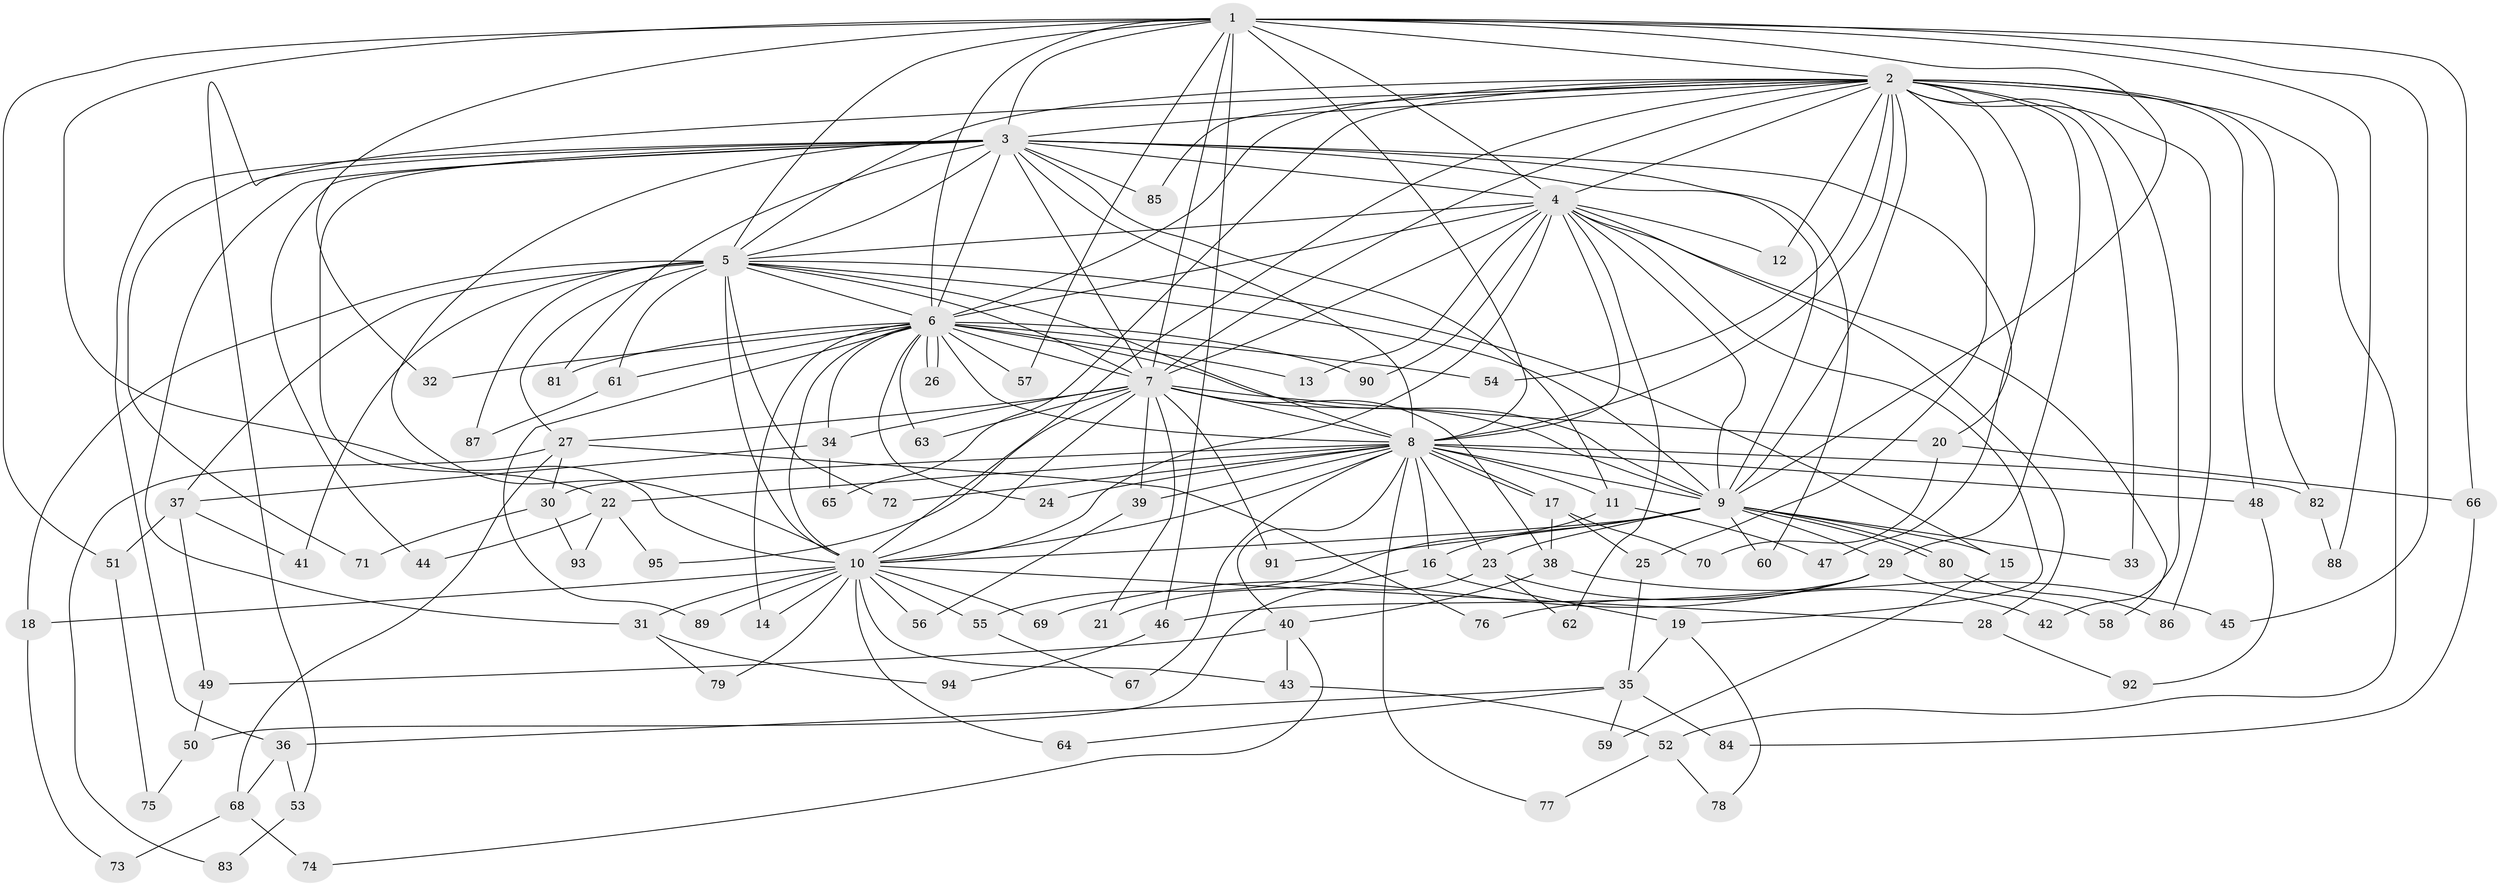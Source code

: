 // Generated by graph-tools (version 1.1) at 2025/34/03/09/25 02:34:38]
// undirected, 95 vertices, 215 edges
graph export_dot {
graph [start="1"]
  node [color=gray90,style=filled];
  1;
  2;
  3;
  4;
  5;
  6;
  7;
  8;
  9;
  10;
  11;
  12;
  13;
  14;
  15;
  16;
  17;
  18;
  19;
  20;
  21;
  22;
  23;
  24;
  25;
  26;
  27;
  28;
  29;
  30;
  31;
  32;
  33;
  34;
  35;
  36;
  37;
  38;
  39;
  40;
  41;
  42;
  43;
  44;
  45;
  46;
  47;
  48;
  49;
  50;
  51;
  52;
  53;
  54;
  55;
  56;
  57;
  58;
  59;
  60;
  61;
  62;
  63;
  64;
  65;
  66;
  67;
  68;
  69;
  70;
  71;
  72;
  73;
  74;
  75;
  76;
  77;
  78;
  79;
  80;
  81;
  82;
  83;
  84;
  85;
  86;
  87;
  88;
  89;
  90;
  91;
  92;
  93;
  94;
  95;
  1 -- 2;
  1 -- 3;
  1 -- 4;
  1 -- 5;
  1 -- 6;
  1 -- 7;
  1 -- 8;
  1 -- 9;
  1 -- 10;
  1 -- 32;
  1 -- 45;
  1 -- 46;
  1 -- 51;
  1 -- 57;
  1 -- 66;
  1 -- 88;
  2 -- 3;
  2 -- 4;
  2 -- 5;
  2 -- 6;
  2 -- 7;
  2 -- 8;
  2 -- 9;
  2 -- 10;
  2 -- 12;
  2 -- 25;
  2 -- 29;
  2 -- 33;
  2 -- 42;
  2 -- 47;
  2 -- 48;
  2 -- 52;
  2 -- 53;
  2 -- 54;
  2 -- 65;
  2 -- 82;
  2 -- 85;
  2 -- 86;
  3 -- 4;
  3 -- 5;
  3 -- 6;
  3 -- 7;
  3 -- 8;
  3 -- 9;
  3 -- 10;
  3 -- 11;
  3 -- 20;
  3 -- 22;
  3 -- 31;
  3 -- 36;
  3 -- 44;
  3 -- 60;
  3 -- 71;
  3 -- 81;
  3 -- 85;
  4 -- 5;
  4 -- 6;
  4 -- 7;
  4 -- 8;
  4 -- 9;
  4 -- 10;
  4 -- 12;
  4 -- 13;
  4 -- 19;
  4 -- 28;
  4 -- 58;
  4 -- 62;
  4 -- 90;
  5 -- 6;
  5 -- 7;
  5 -- 8;
  5 -- 9;
  5 -- 10;
  5 -- 15;
  5 -- 18;
  5 -- 27;
  5 -- 37;
  5 -- 41;
  5 -- 61;
  5 -- 72;
  5 -- 87;
  6 -- 7;
  6 -- 8;
  6 -- 9;
  6 -- 10;
  6 -- 13;
  6 -- 14;
  6 -- 24;
  6 -- 26;
  6 -- 26;
  6 -- 32;
  6 -- 34;
  6 -- 54;
  6 -- 57;
  6 -- 61;
  6 -- 63;
  6 -- 81;
  6 -- 89;
  6 -- 90;
  7 -- 8;
  7 -- 9;
  7 -- 10;
  7 -- 20;
  7 -- 21;
  7 -- 27;
  7 -- 34;
  7 -- 38;
  7 -- 39;
  7 -- 63;
  7 -- 91;
  7 -- 95;
  8 -- 9;
  8 -- 10;
  8 -- 11;
  8 -- 16;
  8 -- 17;
  8 -- 17;
  8 -- 22;
  8 -- 23;
  8 -- 24;
  8 -- 30;
  8 -- 39;
  8 -- 40;
  8 -- 48;
  8 -- 67;
  8 -- 72;
  8 -- 77;
  8 -- 82;
  9 -- 10;
  9 -- 15;
  9 -- 16;
  9 -- 23;
  9 -- 29;
  9 -- 33;
  9 -- 60;
  9 -- 80;
  9 -- 80;
  9 -- 91;
  10 -- 14;
  10 -- 18;
  10 -- 28;
  10 -- 31;
  10 -- 43;
  10 -- 55;
  10 -- 56;
  10 -- 64;
  10 -- 69;
  10 -- 79;
  10 -- 89;
  11 -- 47;
  11 -- 55;
  15 -- 59;
  16 -- 19;
  16 -- 21;
  17 -- 25;
  17 -- 38;
  17 -- 70;
  18 -- 73;
  19 -- 35;
  19 -- 78;
  20 -- 66;
  20 -- 70;
  22 -- 44;
  22 -- 93;
  22 -- 95;
  23 -- 42;
  23 -- 50;
  23 -- 62;
  25 -- 35;
  27 -- 30;
  27 -- 68;
  27 -- 76;
  27 -- 83;
  28 -- 92;
  29 -- 46;
  29 -- 58;
  29 -- 69;
  29 -- 76;
  30 -- 71;
  30 -- 93;
  31 -- 79;
  31 -- 94;
  34 -- 37;
  34 -- 65;
  35 -- 36;
  35 -- 59;
  35 -- 64;
  35 -- 84;
  36 -- 53;
  36 -- 68;
  37 -- 41;
  37 -- 49;
  37 -- 51;
  38 -- 40;
  38 -- 45;
  39 -- 56;
  40 -- 43;
  40 -- 49;
  40 -- 74;
  43 -- 52;
  46 -- 94;
  48 -- 92;
  49 -- 50;
  50 -- 75;
  51 -- 75;
  52 -- 77;
  52 -- 78;
  53 -- 83;
  55 -- 67;
  61 -- 87;
  66 -- 84;
  68 -- 73;
  68 -- 74;
  80 -- 86;
  82 -- 88;
}
